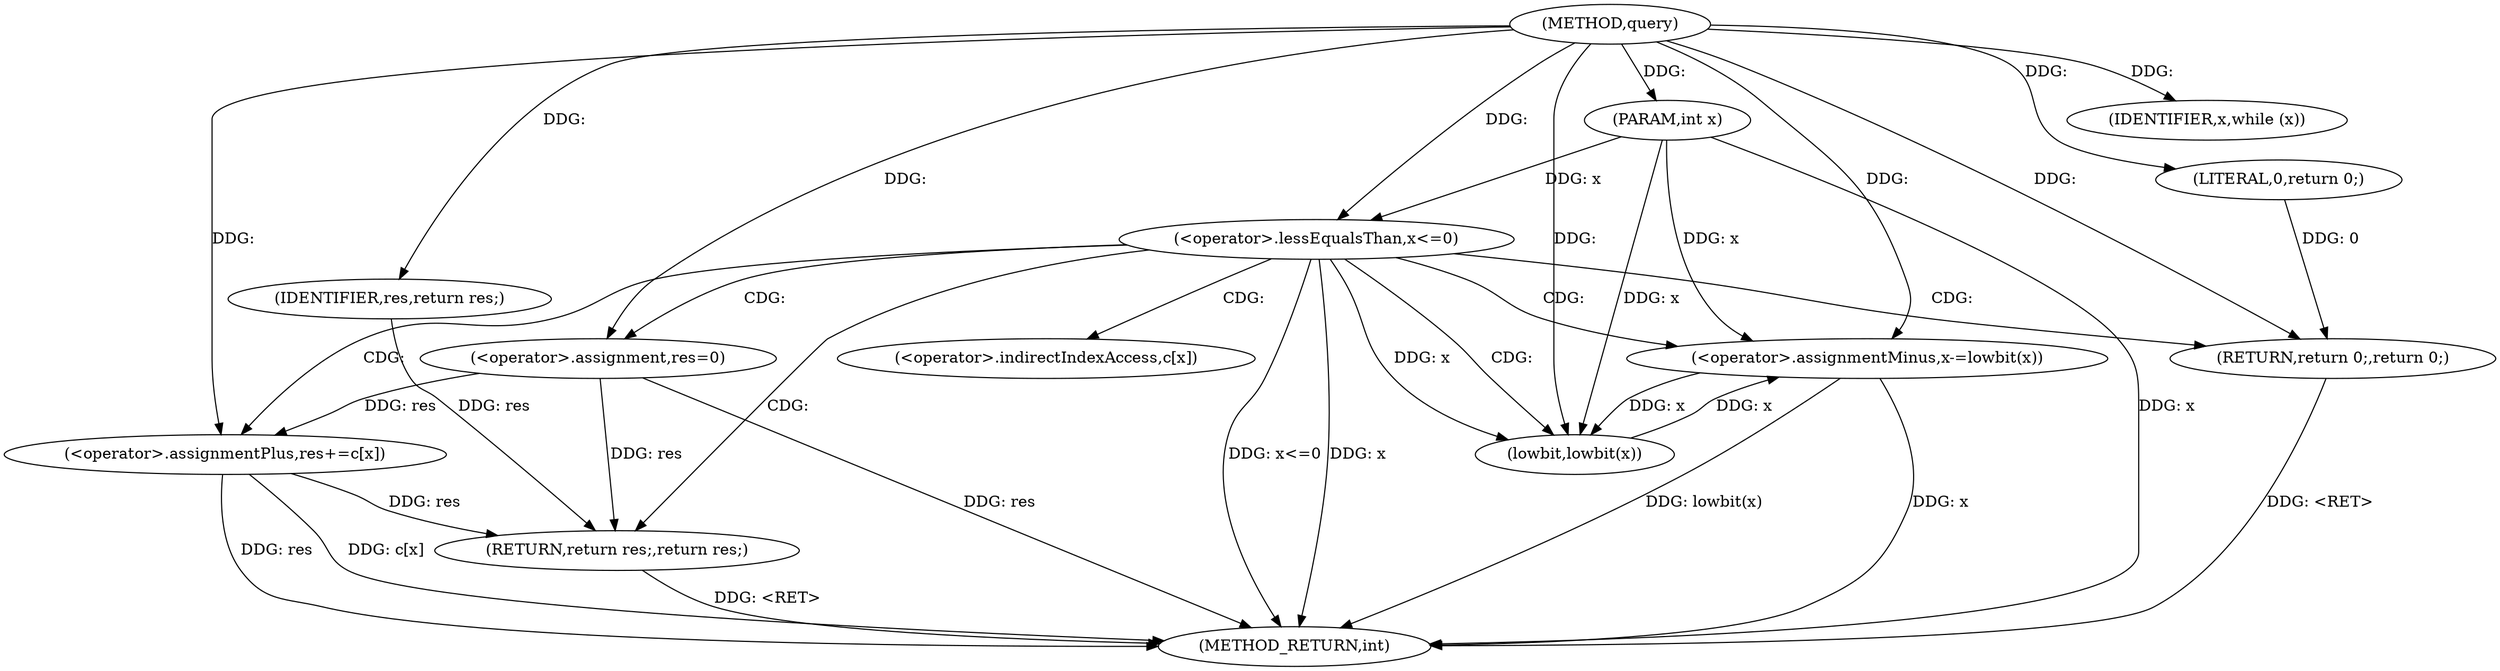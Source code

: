 digraph "query" {  
"1000310" [label = "(METHOD,query)" ]
"1000337" [label = "(METHOD_RETURN,int)" ]
"1000311" [label = "(PARAM,int x)" ]
"1000320" [label = "(<operator>.assignment,res=0)" ]
"1000335" [label = "(RETURN,return res;,return res;)" ]
"1000314" [label = "(<operator>.lessEqualsThan,x<=0)" ]
"1000317" [label = "(RETURN,return 0;,return 0;)" ]
"1000324" [label = "(IDENTIFIER,x,while (x))" ]
"1000336" [label = "(IDENTIFIER,res,return res;)" ]
"1000318" [label = "(LITERAL,0,return 0;)" ]
"1000326" [label = "(<operator>.assignmentPlus,res+=c[x])" ]
"1000331" [label = "(<operator>.assignmentMinus,x-=lowbit(x))" ]
"1000333" [label = "(lowbit,lowbit(x))" ]
"1000328" [label = "(<operator>.indirectIndexAccess,c[x])" ]
  "1000317" -> "1000337"  [ label = "DDG: <RET>"] 
  "1000311" -> "1000337"  [ label = "DDG: x"] 
  "1000314" -> "1000337"  [ label = "DDG: x"] 
  "1000314" -> "1000337"  [ label = "DDG: x<=0"] 
  "1000320" -> "1000337"  [ label = "DDG: res"] 
  "1000326" -> "1000337"  [ label = "DDG: res"] 
  "1000326" -> "1000337"  [ label = "DDG: c[x]"] 
  "1000331" -> "1000337"  [ label = "DDG: x"] 
  "1000331" -> "1000337"  [ label = "DDG: lowbit(x)"] 
  "1000335" -> "1000337"  [ label = "DDG: <RET>"] 
  "1000310" -> "1000311"  [ label = "DDG: "] 
  "1000310" -> "1000320"  [ label = "DDG: "] 
  "1000336" -> "1000335"  [ label = "DDG: res"] 
  "1000320" -> "1000335"  [ label = "DDG: res"] 
  "1000326" -> "1000335"  [ label = "DDG: res"] 
  "1000318" -> "1000317"  [ label = "DDG: 0"] 
  "1000310" -> "1000317"  [ label = "DDG: "] 
  "1000310" -> "1000324"  [ label = "DDG: "] 
  "1000310" -> "1000336"  [ label = "DDG: "] 
  "1000311" -> "1000314"  [ label = "DDG: x"] 
  "1000310" -> "1000314"  [ label = "DDG: "] 
  "1000310" -> "1000318"  [ label = "DDG: "] 
  "1000333" -> "1000331"  [ label = "DDG: x"] 
  "1000320" -> "1000326"  [ label = "DDG: res"] 
  "1000310" -> "1000326"  [ label = "DDG: "] 
  "1000311" -> "1000331"  [ label = "DDG: x"] 
  "1000310" -> "1000331"  [ label = "DDG: "] 
  "1000314" -> "1000333"  [ label = "DDG: x"] 
  "1000331" -> "1000333"  [ label = "DDG: x"] 
  "1000311" -> "1000333"  [ label = "DDG: x"] 
  "1000310" -> "1000333"  [ label = "DDG: "] 
  "1000314" -> "1000335"  [ label = "CDG: "] 
  "1000314" -> "1000320"  [ label = "CDG: "] 
  "1000314" -> "1000317"  [ label = "CDG: "] 
  "1000314" -> "1000328"  [ label = "CDG: "] 
  "1000314" -> "1000326"  [ label = "CDG: "] 
  "1000314" -> "1000333"  [ label = "CDG: "] 
  "1000314" -> "1000331"  [ label = "CDG: "] 
}
